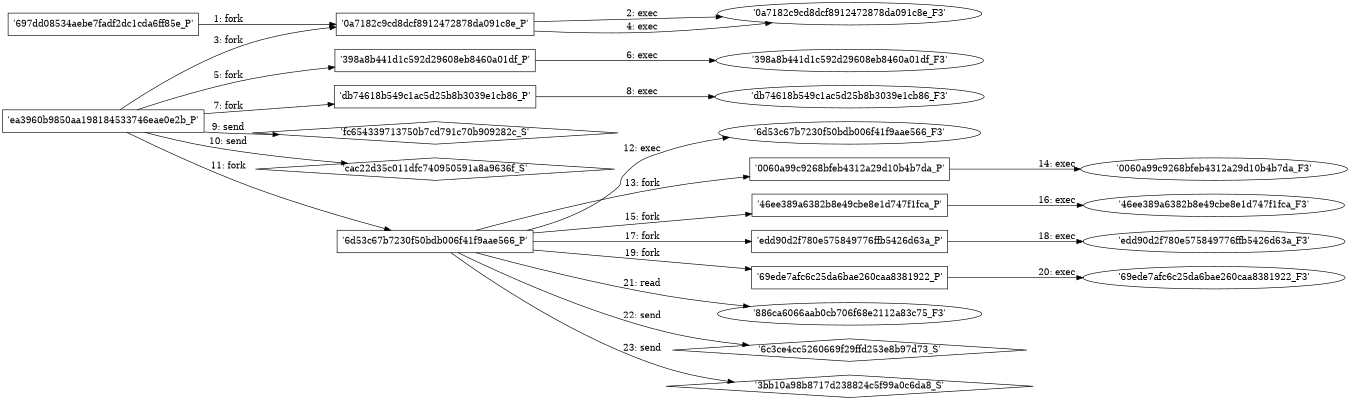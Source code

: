 digraph "D:\Learning\Paper\apt\基于CTI的攻击预警\Dataset\攻击图\ASGfromALLCTI\Threat Source newsletter (Jan. 30, 2020).dot" {
rankdir="LR"
size="9"
fixedsize="false"
splines="true"
nodesep=0.3
ranksep=0
fontsize=10
overlap="scalexy"
engine= "neato"
	"'697dd08534aebe7fadf2dc1cda6ff85e_P'" [node_type=Process shape=box]
	"'0a7182c9cd8dcf8912472878da091c8e_P'" [node_type=Process shape=box]
	"'697dd08534aebe7fadf2dc1cda6ff85e_P'" -> "'0a7182c9cd8dcf8912472878da091c8e_P'" [label="1: fork"]
	"'0a7182c9cd8dcf8912472878da091c8e_P'" [node_type=Process shape=box]
	"'0a7182c9cd8dcf8912472878da091c8e_F3'" [node_type=File shape=ellipse]
	"'0a7182c9cd8dcf8912472878da091c8e_P'" -> "'0a7182c9cd8dcf8912472878da091c8e_F3'" [label="2: exec"]
	"'ea3960b9850aa198184533746eae0e2b_P'" [node_type=Process shape=box]
	"'0a7182c9cd8dcf8912472878da091c8e_P'" [node_type=Process shape=box]
	"'ea3960b9850aa198184533746eae0e2b_P'" -> "'0a7182c9cd8dcf8912472878da091c8e_P'" [label="3: fork"]
	"'0a7182c9cd8dcf8912472878da091c8e_P'" [node_type=Process shape=box]
	"'0a7182c9cd8dcf8912472878da091c8e_F3'" [node_type=File shape=ellipse]
	"'0a7182c9cd8dcf8912472878da091c8e_P'" -> "'0a7182c9cd8dcf8912472878da091c8e_F3'" [label="4: exec"]
	"'ea3960b9850aa198184533746eae0e2b_P'" [node_type=Process shape=box]
	"'398a8b441d1c592d29608eb8460a01df_P'" [node_type=Process shape=box]
	"'ea3960b9850aa198184533746eae0e2b_P'" -> "'398a8b441d1c592d29608eb8460a01df_P'" [label="5: fork"]
	"'398a8b441d1c592d29608eb8460a01df_P'" [node_type=Process shape=box]
	"'398a8b441d1c592d29608eb8460a01df_F3'" [node_type=File shape=ellipse]
	"'398a8b441d1c592d29608eb8460a01df_P'" -> "'398a8b441d1c592d29608eb8460a01df_F3'" [label="6: exec"]
	"'ea3960b9850aa198184533746eae0e2b_P'" [node_type=Process shape=box]
	"'db74618b549c1ac5d25b8b3039e1cb86_P'" [node_type=Process shape=box]
	"'ea3960b9850aa198184533746eae0e2b_P'" -> "'db74618b549c1ac5d25b8b3039e1cb86_P'" [label="7: fork"]
	"'db74618b549c1ac5d25b8b3039e1cb86_P'" [node_type=Process shape=box]
	"'db74618b549c1ac5d25b8b3039e1cb86_F3'" [node_type=File shape=ellipse]
	"'db74618b549c1ac5d25b8b3039e1cb86_P'" -> "'db74618b549c1ac5d25b8b3039e1cb86_F3'" [label="8: exec"]
	"'fc654339713750b7cd791c70b909282c_S'" [node_type=Socket shape=diamond]
	"'ea3960b9850aa198184533746eae0e2b_P'" [node_type=Process shape=box]
	"'ea3960b9850aa198184533746eae0e2b_P'" -> "'fc654339713750b7cd791c70b909282c_S'" [label="9: send"]
	"'cac22d35c011dfc740950591a8a9636f_S'" [node_type=Socket shape=diamond]
	"'ea3960b9850aa198184533746eae0e2b_P'" [node_type=Process shape=box]
	"'ea3960b9850aa198184533746eae0e2b_P'" -> "'cac22d35c011dfc740950591a8a9636f_S'" [label="10: send"]
	"'ea3960b9850aa198184533746eae0e2b_P'" [node_type=Process shape=box]
	"'6d53c67b7230f50bdb006f41f9aae566_P'" [node_type=Process shape=box]
	"'ea3960b9850aa198184533746eae0e2b_P'" -> "'6d53c67b7230f50bdb006f41f9aae566_P'" [label="11: fork"]
	"'6d53c67b7230f50bdb006f41f9aae566_P'" [node_type=Process shape=box]
	"'6d53c67b7230f50bdb006f41f9aae566_F3'" [node_type=File shape=ellipse]
	"'6d53c67b7230f50bdb006f41f9aae566_P'" -> "'6d53c67b7230f50bdb006f41f9aae566_F3'" [label="12: exec"]
	"'6d53c67b7230f50bdb006f41f9aae566_P'" [node_type=Process shape=box]
	"'0060a99c9268bfeb4312a29d10b4b7da_P'" [node_type=Process shape=box]
	"'6d53c67b7230f50bdb006f41f9aae566_P'" -> "'0060a99c9268bfeb4312a29d10b4b7da_P'" [label="13: fork"]
	"'0060a99c9268bfeb4312a29d10b4b7da_P'" [node_type=Process shape=box]
	"'0060a99c9268bfeb4312a29d10b4b7da_F3'" [node_type=File shape=ellipse]
	"'0060a99c9268bfeb4312a29d10b4b7da_P'" -> "'0060a99c9268bfeb4312a29d10b4b7da_F3'" [label="14: exec"]
	"'6d53c67b7230f50bdb006f41f9aae566_P'" [node_type=Process shape=box]
	"'46ee389a6382b8e49cbe8e1d747f1fca_P'" [node_type=Process shape=box]
	"'6d53c67b7230f50bdb006f41f9aae566_P'" -> "'46ee389a6382b8e49cbe8e1d747f1fca_P'" [label="15: fork"]
	"'46ee389a6382b8e49cbe8e1d747f1fca_P'" [node_type=Process shape=box]
	"'46ee389a6382b8e49cbe8e1d747f1fca_F3'" [node_type=File shape=ellipse]
	"'46ee389a6382b8e49cbe8e1d747f1fca_P'" -> "'46ee389a6382b8e49cbe8e1d747f1fca_F3'" [label="16: exec"]
	"'6d53c67b7230f50bdb006f41f9aae566_P'" [node_type=Process shape=box]
	"'edd90d2f780e575849776ffb5426d63a_P'" [node_type=Process shape=box]
	"'6d53c67b7230f50bdb006f41f9aae566_P'" -> "'edd90d2f780e575849776ffb5426d63a_P'" [label="17: fork"]
	"'edd90d2f780e575849776ffb5426d63a_P'" [node_type=Process shape=box]
	"'edd90d2f780e575849776ffb5426d63a_F3'" [node_type=File shape=ellipse]
	"'edd90d2f780e575849776ffb5426d63a_P'" -> "'edd90d2f780e575849776ffb5426d63a_F3'" [label="18: exec"]
	"'6d53c67b7230f50bdb006f41f9aae566_P'" [node_type=Process shape=box]
	"'69ede7afc6c25da6bae260caa8381922_P'" [node_type=Process shape=box]
	"'6d53c67b7230f50bdb006f41f9aae566_P'" -> "'69ede7afc6c25da6bae260caa8381922_P'" [label="19: fork"]
	"'69ede7afc6c25da6bae260caa8381922_P'" [node_type=Process shape=box]
	"'69ede7afc6c25da6bae260caa8381922_F3'" [node_type=File shape=ellipse]
	"'69ede7afc6c25da6bae260caa8381922_P'" -> "'69ede7afc6c25da6bae260caa8381922_F3'" [label="20: exec"]
	"'886ca6066aab0cb706f68e2112a83c75_F3'" [node_type=file shape=ellipse]
	"'6d53c67b7230f50bdb006f41f9aae566_P'" [node_type=Process shape=box]
	"'6d53c67b7230f50bdb006f41f9aae566_P'" -> "'886ca6066aab0cb706f68e2112a83c75_F3'" [label="21: read"]
	"'6c3ce4cc5260669f29ffd253e8b97d73_S'" [node_type=Socket shape=diamond]
	"'6d53c67b7230f50bdb006f41f9aae566_P'" [node_type=Process shape=box]
	"'6d53c67b7230f50bdb006f41f9aae566_P'" -> "'6c3ce4cc5260669f29ffd253e8b97d73_S'" [label="22: send"]
	"'3bb10a98b8717d238824c5f99a0c6da8_S'" [node_type=Socket shape=diamond]
	"'6d53c67b7230f50bdb006f41f9aae566_P'" [node_type=Process shape=box]
	"'6d53c67b7230f50bdb006f41f9aae566_P'" -> "'3bb10a98b8717d238824c5f99a0c6da8_S'" [label="23: send"]
}
